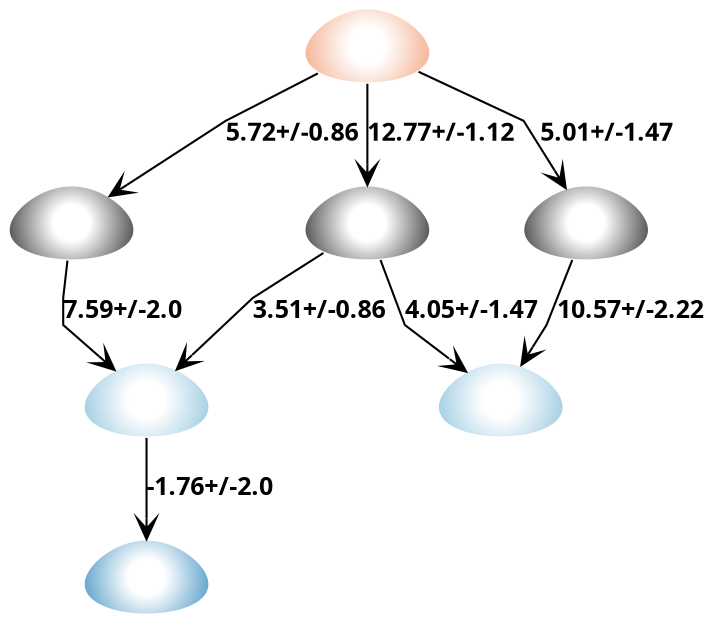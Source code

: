 strict digraph G {
	graph [bb="0,0,358.74,291",
		fontname="sans bold",
		splines=polyline
	];
	node [label="\N"];
	subgraph subgraph_0 {
		graph [label="Neutral charge",
			style=""
		];
		SM12_micro002		 [charge=0,
			color="#ffffff:#333333",
			fontcolor=black,
			fontname="sans bold",
			fontsize=12,
			height=0.5,
			image="Images\Microstates\SM12_micro002.svg",
			label="",
			labelloc=b,
			penwidth=1,
			pos="28.743,188",
			shape=egg,
			style=radial,
			width=0.79843];
		SM12_micro012		 [charge=0,
			color="#ffffff:#333333",
			fontcolor=black,
			fontname="sans bold",
			fontsize=12,
			height=0.5,
			image="Images\Microstates\SM12_micro012.svg",
			label="",
			labelloc=b,
			penwidth=1,
			pos="141.74,188",
			shape=egg,
			style=radial,
			width=0.79843];
		SM12_micro011		 [charge=0,
			color="#ffffff:#333333",
			fontcolor=black,
			fontname="sans bold",
			fontsize=12,
			height=0.5,
			image="Images\Microstates\SM12_micro011.svg",
			label="",
			labelloc=b,
			penwidth=1,
			pos="290.74,188",
			shape=egg,
			style=radial,
			width=0.79843];
	}
	subgraph subgraph_2 {
		graph [label="+2 charge",
			style=""
		];
		SM12_micro013		 [charge=2,
			color="#ffffff:#4393c3",
			fontcolor=black,
			fontname="sans bold",
			fontsize=12,
			height=0.5,
			image="Images\Microstates\SM12_micro013.svg",
			label="",
			labelloc=b,
			penwidth=1,
			pos="52.743,18",
			shape=egg,
			style=radial,
			width=0.79843];
	}
	subgraph subgraph_1 {
		graph [label="+1 charge",
			style=""
		];
		SM12_micro001		 [charge=1,
			color="#ffffff:#92c5de",
			fontcolor=black,
			fontname="sans bold",
			fontsize=12,
			height=0.5,
			image="Images\Microstates\SM12_micro001.svg",
			label="",
			labelloc=b,
			penwidth=1,
			pos="52.743,103",
			shape=egg,
			style=radial,
			width=0.79843];
		SM12_micro006		 [charge=1,
			color="#ffffff:#92c5de",
			fontcolor=black,
			fontname="sans bold",
			fontsize=12,
			height=0.5,
			image="Images\Microstates\SM12_micro006.svg",
			label="",
			labelloc=b,
			penwidth=1,
			pos="244.74,103",
			shape=egg,
			style=radial,
			width=0.79843];
	}
	subgraph "subgraph_-1" {
		graph [label="-1 charge",
			style=""
		];
		SM12_micro009		 [charge=-1,
			color="#ffffff:#f4a582",
			fontcolor=black,
			fontname="sans bold",
			fontsize=12,
			height=0.5,
			image="Images\Microstates\SM12_micro009.svg",
			label="",
			labelloc=b,
			penwidth=1,
			pos="141.74,273",
			shape=egg,
			style=radial,
			width=0.79843];
	}
	SM12_micro002 -> SM12_micro001	 [SEM=2.0,
		arrowhead=vee,
		fontname="sans bold",
		fontsize=12,
		label="7.59+/-2.0",
		lp="42.243,145.5",
		pKa=7.59,
		pos="e,36.858,116.64 19.212,170.32 14.061,161.31 8.7434,152 8.7434,152 8.7434,152 8.7434,139 8.7434,139 8.7434,139 18.594,131.16 28.973,\
122.91",
		splines=polyline];
	SM12_micro012 -> SM12_micro001	 [SEM=0.86,
		arrowhead=vee,
		fontname="sans bold",
		fontsize=12,
		label="3.51+/-0.86",
		lp="136.24,145.5",
		pKa=3.51,
		pos="e,66.296,118.14 123.76,172.36 111.97,162.77 98.743,152 98.743,152 98.743,152 85.551,138.23 73.297,125.45",
		splines=polyline];
	SM12_micro012 -> SM12_micro006	 [SEM=1.47,
		arrowhead=vee,
		fontname="sans bold",
		fontsize=12,
		label="4.05+/-1.47",
		lp="230.24,145.5",
		pKa=4.05,
		pos="e,227.14,115.85 157.6,172.08 172.57,157.99 192.74,139 192.74,139 192.74,139 205.74,130.25 218.73,121.51",
		splines=polyline];
	SM12_micro011 -> SM12_micro006	 [SEM=2.22,
		arrowhead=vee,
		fontname="sans bold",
		fontsize=12,
		label="10.57+/-2.22",
		lp="317.74,145.5",
		pKa=10.57,
		pos="e,256.35,119.05 284.1,170.21 278.62,156.37 271.74,139 271.74,139 271.74,139 267.57,133.59 262.51,127.03",
		splines=polyline];
	SM12_micro001 -> SM12_micro013	 [SEM=2.0,
		arrowhead=vee,
		fontname="sans bold",
		fontsize=12,
		label="-1.76+/-2.0",
		lp="89.243,60.5",
		pKa=-1.76,
		pos="e,52.743,36.176 52.743,84.802 52.743,73.674 52.743,58.945 52.743,46.244",
		splines=polyline];
	SM12_micro009 -> SM12_micro002	 [SEM=0.86,
		arrowhead=vee,
		fontname="sans bold",
		fontsize=12,
		label="5.72+/-0.86",
		lp="100.24,230.5",
		pKa=5.72,
		pos="e,39.501,204.19 117.18,261.12 93.99,250.84 62.743,237 62.743,237 62.743,237 53.976,224.62 45.345,212.44",
		splines=polyline];
	SM12_micro009 -> SM12_micro012	 [SEM=1.12,
		arrowhead=vee,
		fontname="sans bold",
		fontsize=12,
		label="12.77+/-1.12",
		lp="182.74,230.5",
		pKa=12.77,
		pos="e,141.74,206.18 141.74,254.8 141.74,243.67 141.74,228.94 141.74,216.24",
		splines=polyline];
	SM12_micro009 -> SM12_micro011	 [SEM=1.47,
		arrowhead=vee,
		fontname="sans bold",
		fontsize=12,
		label="5.01+/-1.47",
		lp="281.24,230.5",
		pKa=5.01,
		pos="e,274.52,201.36 167.08,261.69 192.45,251.36 227.74,237 227.74,237 227.74,237 248.5,221.18 266.19,207.71",
		splines=polyline];
}
